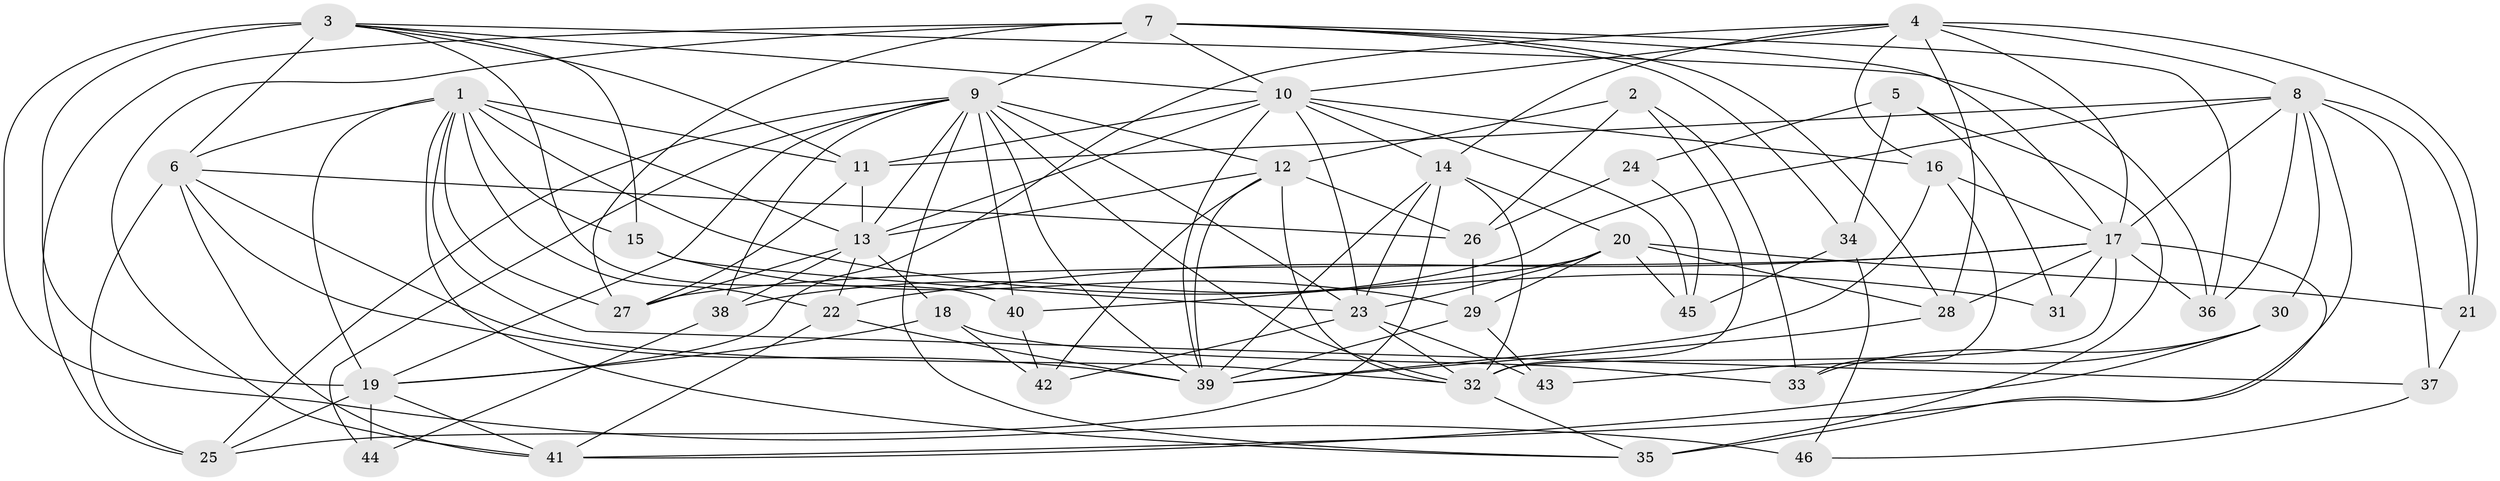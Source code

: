 // original degree distribution, {4: 1.0}
// Generated by graph-tools (version 1.1) at 2025/53/03/04/25 22:53:59]
// undirected, 46 vertices, 135 edges
graph export_dot {
  node [color=gray90,style=filled];
  1;
  2;
  3;
  4;
  5;
  6;
  7;
  8;
  9;
  10;
  11;
  12;
  13;
  14;
  15;
  16;
  17;
  18;
  19;
  20;
  21;
  22;
  23;
  24;
  25;
  26;
  27;
  28;
  29;
  30;
  31;
  32;
  33;
  34;
  35;
  36;
  37;
  38;
  39;
  40;
  41;
  42;
  43;
  44;
  45;
  46;
  1 -- 6 [weight=1.0];
  1 -- 11 [weight=1.0];
  1 -- 13 [weight=1.0];
  1 -- 15 [weight=1.0];
  1 -- 19 [weight=1.0];
  1 -- 22 [weight=2.0];
  1 -- 27 [weight=1.0];
  1 -- 31 [weight=2.0];
  1 -- 35 [weight=1.0];
  1 -- 37 [weight=1.0];
  2 -- 12 [weight=1.0];
  2 -- 26 [weight=1.0];
  2 -- 32 [weight=1.0];
  2 -- 33 [weight=1.0];
  3 -- 6 [weight=2.0];
  3 -- 10 [weight=1.0];
  3 -- 11 [weight=1.0];
  3 -- 15 [weight=1.0];
  3 -- 19 [weight=1.0];
  3 -- 36 [weight=1.0];
  3 -- 40 [weight=1.0];
  3 -- 46 [weight=2.0];
  4 -- 8 [weight=2.0];
  4 -- 10 [weight=1.0];
  4 -- 14 [weight=2.0];
  4 -- 16 [weight=1.0];
  4 -- 17 [weight=1.0];
  4 -- 19 [weight=2.0];
  4 -- 21 [weight=1.0];
  4 -- 28 [weight=2.0];
  5 -- 24 [weight=1.0];
  5 -- 31 [weight=1.0];
  5 -- 34 [weight=1.0];
  5 -- 35 [weight=1.0];
  6 -- 25 [weight=1.0];
  6 -- 26 [weight=1.0];
  6 -- 32 [weight=1.0];
  6 -- 39 [weight=1.0];
  6 -- 41 [weight=1.0];
  7 -- 9 [weight=1.0];
  7 -- 10 [weight=1.0];
  7 -- 17 [weight=1.0];
  7 -- 25 [weight=1.0];
  7 -- 27 [weight=2.0];
  7 -- 28 [weight=1.0];
  7 -- 34 [weight=1.0];
  7 -- 36 [weight=1.0];
  7 -- 41 [weight=1.0];
  8 -- 11 [weight=1.0];
  8 -- 17 [weight=1.0];
  8 -- 21 [weight=1.0];
  8 -- 30 [weight=1.0];
  8 -- 36 [weight=1.0];
  8 -- 37 [weight=1.0];
  8 -- 38 [weight=1.0];
  8 -- 41 [weight=1.0];
  9 -- 12 [weight=1.0];
  9 -- 13 [weight=1.0];
  9 -- 19 [weight=1.0];
  9 -- 23 [weight=1.0];
  9 -- 25 [weight=1.0];
  9 -- 32 [weight=1.0];
  9 -- 35 [weight=1.0];
  9 -- 38 [weight=1.0];
  9 -- 39 [weight=1.0];
  9 -- 40 [weight=1.0];
  9 -- 44 [weight=1.0];
  10 -- 11 [weight=1.0];
  10 -- 13 [weight=1.0];
  10 -- 14 [weight=1.0];
  10 -- 16 [weight=1.0];
  10 -- 23 [weight=1.0];
  10 -- 39 [weight=1.0];
  10 -- 45 [weight=1.0];
  11 -- 13 [weight=1.0];
  11 -- 27 [weight=1.0];
  12 -- 13 [weight=2.0];
  12 -- 26 [weight=3.0];
  12 -- 32 [weight=1.0];
  12 -- 39 [weight=1.0];
  12 -- 42 [weight=1.0];
  13 -- 18 [weight=1.0];
  13 -- 22 [weight=1.0];
  13 -- 27 [weight=1.0];
  13 -- 38 [weight=1.0];
  14 -- 20 [weight=2.0];
  14 -- 23 [weight=1.0];
  14 -- 25 [weight=2.0];
  14 -- 32 [weight=1.0];
  14 -- 39 [weight=1.0];
  15 -- 23 [weight=1.0];
  15 -- 29 [weight=1.0];
  16 -- 17 [weight=1.0];
  16 -- 33 [weight=1.0];
  16 -- 39 [weight=2.0];
  17 -- 22 [weight=1.0];
  17 -- 27 [weight=1.0];
  17 -- 28 [weight=1.0];
  17 -- 31 [weight=1.0];
  17 -- 32 [weight=1.0];
  17 -- 35 [weight=2.0];
  17 -- 36 [weight=1.0];
  18 -- 19 [weight=1.0];
  18 -- 33 [weight=1.0];
  18 -- 42 [weight=1.0];
  19 -- 25 [weight=1.0];
  19 -- 41 [weight=1.0];
  19 -- 44 [weight=2.0];
  20 -- 21 [weight=1.0];
  20 -- 23 [weight=1.0];
  20 -- 28 [weight=1.0];
  20 -- 29 [weight=3.0];
  20 -- 40 [weight=1.0];
  20 -- 45 [weight=1.0];
  21 -- 37 [weight=1.0];
  22 -- 39 [weight=1.0];
  22 -- 41 [weight=1.0];
  23 -- 32 [weight=1.0];
  23 -- 42 [weight=1.0];
  23 -- 43 [weight=1.0];
  24 -- 26 [weight=2.0];
  24 -- 45 [weight=1.0];
  26 -- 29 [weight=1.0];
  28 -- 39 [weight=1.0];
  29 -- 39 [weight=1.0];
  29 -- 43 [weight=2.0];
  30 -- 33 [weight=1.0];
  30 -- 41 [weight=1.0];
  30 -- 43 [weight=1.0];
  32 -- 35 [weight=1.0];
  34 -- 45 [weight=1.0];
  34 -- 46 [weight=1.0];
  37 -- 46 [weight=1.0];
  38 -- 44 [weight=1.0];
  40 -- 42 [weight=1.0];
}

